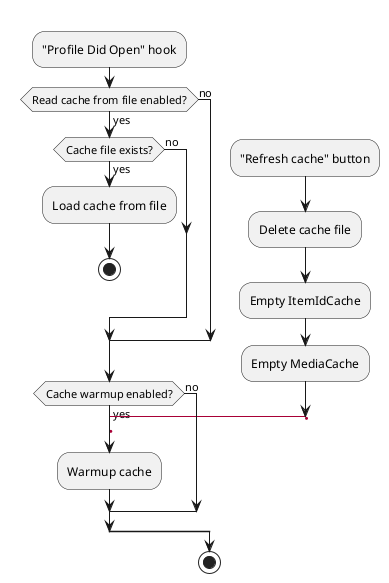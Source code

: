 @startuml
'https://plantuml.com/activity-diagram-beta

skinparam ConditionEndStyle hline

split
    -[hidden]->
    :"Profile Did Open" hook;
    if (Read cache from file enabled?) then (yes)
        if (Cache file exists?) then (yes)
            :Load cache from file;
            stop
        else (no)
        endif
    else (no)
    endif
    if (Cache warmup enabled?) then (yes)
        label w1
        :Warmup cache;
    else (no)
    endif
split again
    -[hidden]->
    :"Refresh cache" button;
    :Delete cache file;
    :Empty ItemIdCache;
    :Empty MediaCache;
    goto w1
end split
stop

@enduml
